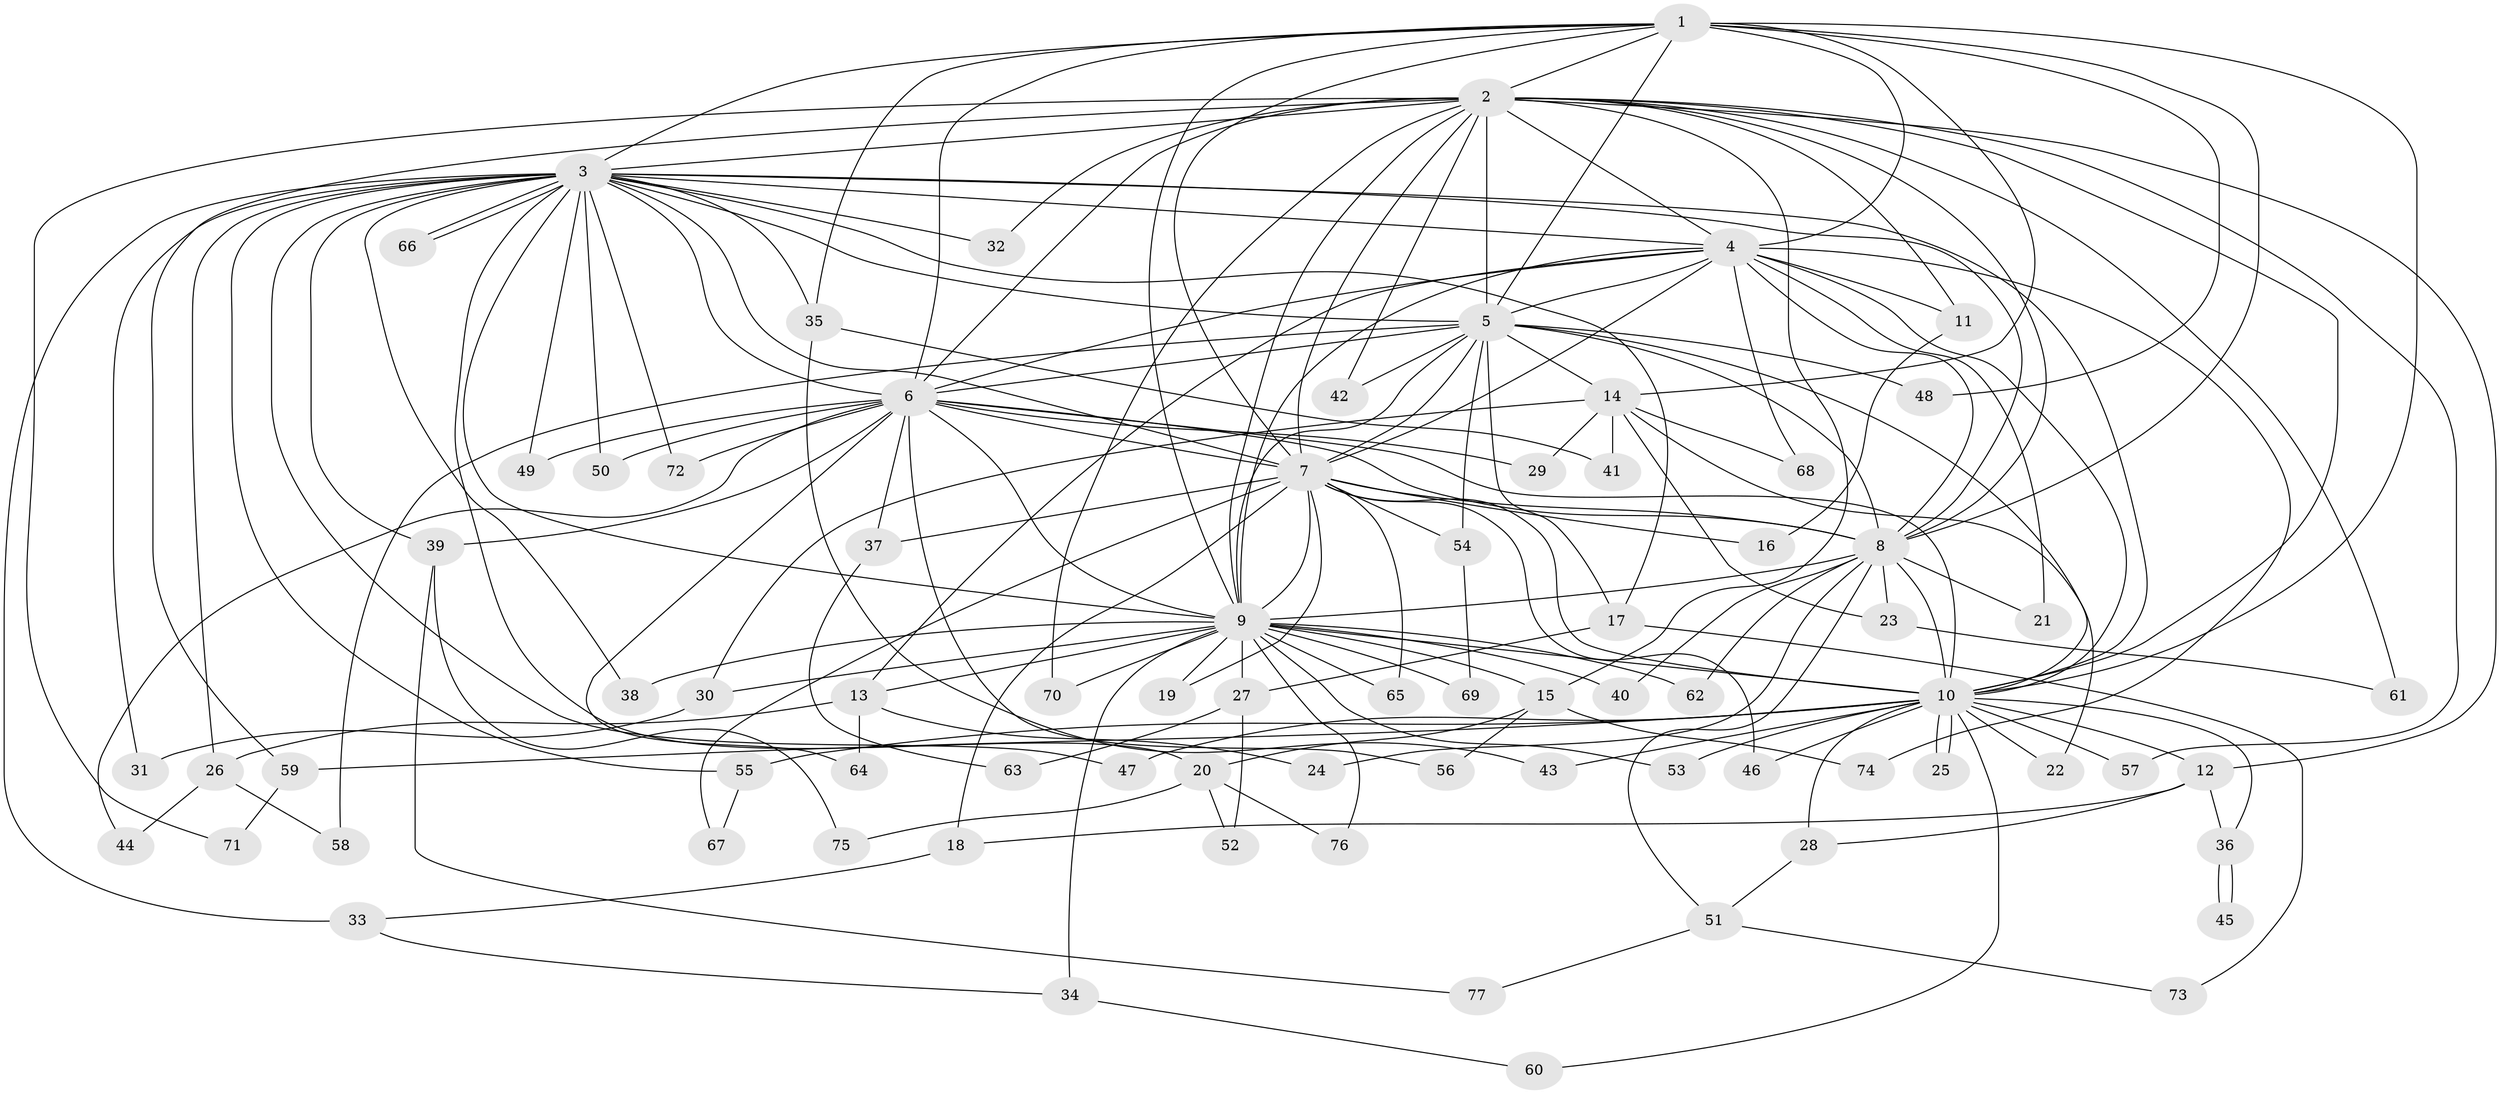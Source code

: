 // coarse degree distribution, {14: 0.03508771929824561, 20: 0.017543859649122806, 28: 0.017543859649122806, 15: 0.017543859649122806, 12: 0.017543859649122806, 16: 0.017543859649122806, 19: 0.017543859649122806, 21: 0.017543859649122806, 3: 0.12280701754385964, 5: 0.03508771929824561, 6: 0.017543859649122806, 2: 0.5964912280701754, 4: 0.07017543859649122}
// Generated by graph-tools (version 1.1) at 2025/41/03/06/25 10:41:32]
// undirected, 77 vertices, 179 edges
graph export_dot {
graph [start="1"]
  node [color=gray90,style=filled];
  1;
  2;
  3;
  4;
  5;
  6;
  7;
  8;
  9;
  10;
  11;
  12;
  13;
  14;
  15;
  16;
  17;
  18;
  19;
  20;
  21;
  22;
  23;
  24;
  25;
  26;
  27;
  28;
  29;
  30;
  31;
  32;
  33;
  34;
  35;
  36;
  37;
  38;
  39;
  40;
  41;
  42;
  43;
  44;
  45;
  46;
  47;
  48;
  49;
  50;
  51;
  52;
  53;
  54;
  55;
  56;
  57;
  58;
  59;
  60;
  61;
  62;
  63;
  64;
  65;
  66;
  67;
  68;
  69;
  70;
  71;
  72;
  73;
  74;
  75;
  76;
  77;
  1 -- 2;
  1 -- 3;
  1 -- 4;
  1 -- 5;
  1 -- 6;
  1 -- 7;
  1 -- 8;
  1 -- 9;
  1 -- 10;
  1 -- 14;
  1 -- 35;
  1 -- 48;
  2 -- 3;
  2 -- 4;
  2 -- 5;
  2 -- 6;
  2 -- 7;
  2 -- 8;
  2 -- 9;
  2 -- 10;
  2 -- 11;
  2 -- 12;
  2 -- 15;
  2 -- 32;
  2 -- 42;
  2 -- 57;
  2 -- 59;
  2 -- 61;
  2 -- 70;
  2 -- 71;
  3 -- 4;
  3 -- 5;
  3 -- 6;
  3 -- 7;
  3 -- 8;
  3 -- 9;
  3 -- 10;
  3 -- 17;
  3 -- 20;
  3 -- 26;
  3 -- 31;
  3 -- 32;
  3 -- 33;
  3 -- 35;
  3 -- 38;
  3 -- 39;
  3 -- 47;
  3 -- 49;
  3 -- 50;
  3 -- 55;
  3 -- 66;
  3 -- 66;
  3 -- 72;
  4 -- 5;
  4 -- 6;
  4 -- 7;
  4 -- 8;
  4 -- 9;
  4 -- 10;
  4 -- 11;
  4 -- 13;
  4 -- 21;
  4 -- 68;
  4 -- 74;
  5 -- 6;
  5 -- 7;
  5 -- 8;
  5 -- 9;
  5 -- 10;
  5 -- 14;
  5 -- 17;
  5 -- 42;
  5 -- 48;
  5 -- 54;
  5 -- 58;
  6 -- 7;
  6 -- 8;
  6 -- 9;
  6 -- 10;
  6 -- 29;
  6 -- 37;
  6 -- 39;
  6 -- 44;
  6 -- 49;
  6 -- 50;
  6 -- 56;
  6 -- 64;
  6 -- 72;
  7 -- 8;
  7 -- 9;
  7 -- 10;
  7 -- 16;
  7 -- 18;
  7 -- 19;
  7 -- 37;
  7 -- 46;
  7 -- 54;
  7 -- 65;
  7 -- 67;
  8 -- 9;
  8 -- 10;
  8 -- 21;
  8 -- 23;
  8 -- 24;
  8 -- 40;
  8 -- 51;
  8 -- 62;
  9 -- 10;
  9 -- 13;
  9 -- 15;
  9 -- 19;
  9 -- 27;
  9 -- 30;
  9 -- 34;
  9 -- 38;
  9 -- 40;
  9 -- 53;
  9 -- 62;
  9 -- 65;
  9 -- 69;
  9 -- 70;
  9 -- 76;
  10 -- 12;
  10 -- 22;
  10 -- 25;
  10 -- 25;
  10 -- 28;
  10 -- 36;
  10 -- 43;
  10 -- 46;
  10 -- 47;
  10 -- 53;
  10 -- 55;
  10 -- 57;
  10 -- 59;
  10 -- 60;
  11 -- 16;
  12 -- 18;
  12 -- 28;
  12 -- 36;
  13 -- 24;
  13 -- 26;
  13 -- 64;
  14 -- 22;
  14 -- 23;
  14 -- 29;
  14 -- 30;
  14 -- 41;
  14 -- 68;
  15 -- 20;
  15 -- 56;
  15 -- 74;
  17 -- 27;
  17 -- 73;
  18 -- 33;
  20 -- 52;
  20 -- 75;
  20 -- 76;
  23 -- 61;
  26 -- 44;
  26 -- 58;
  27 -- 52;
  27 -- 63;
  28 -- 51;
  30 -- 31;
  33 -- 34;
  34 -- 60;
  35 -- 41;
  35 -- 43;
  36 -- 45;
  36 -- 45;
  37 -- 63;
  39 -- 75;
  39 -- 77;
  51 -- 73;
  51 -- 77;
  54 -- 69;
  55 -- 67;
  59 -- 71;
}
